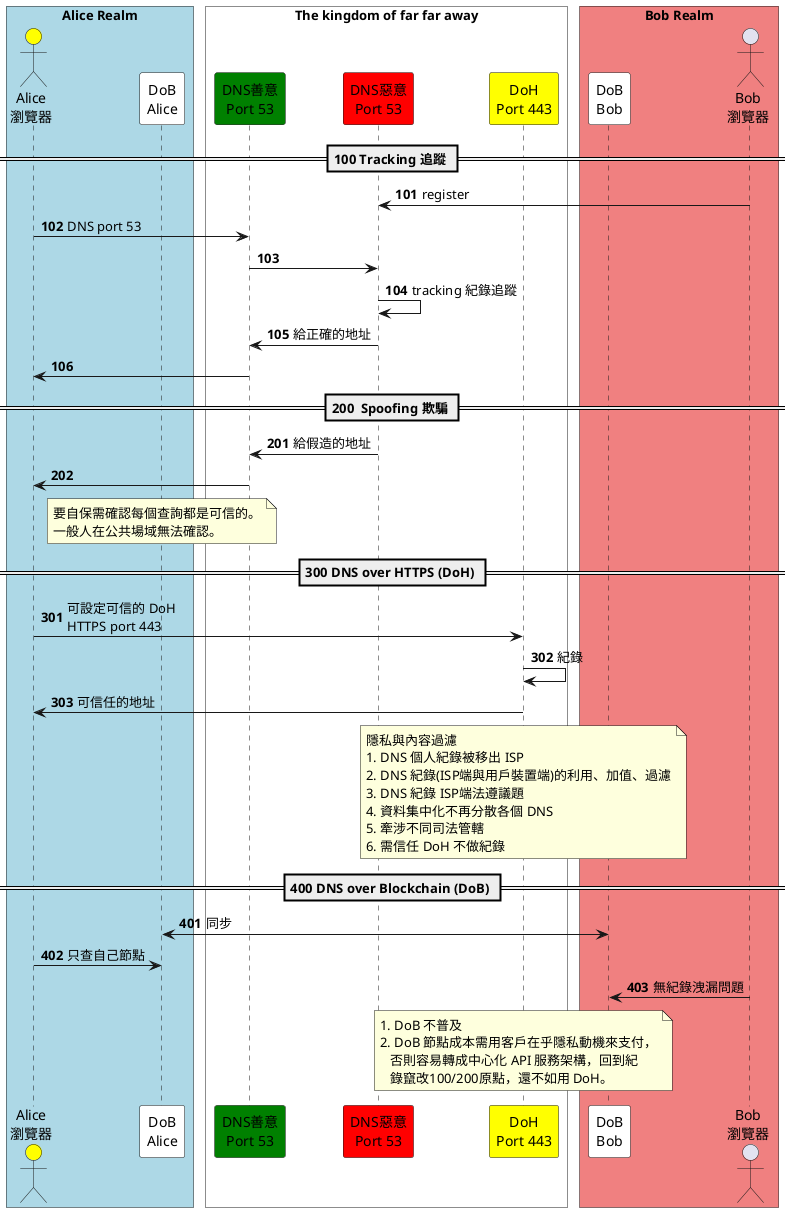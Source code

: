 ' A cartoon intro to DNS over HTTPS
' https://hacks.mozilla.org/2018/05/a-cartoon-intro-to-dns-over-https/
@startuml
skinparam ParticipantPadding 5
skinparam BoxPadding 5
box "Alice Realm" #LightBlue
  actor "Alice\n瀏覽器" as Alice #yellow
  participant "DoB\nAlice" as ADOB #white
end box
box "The kingdom of far far away" #white
  participant "DNS善意\nPort 53" as GDNS #green
  participant "DNS惡意\nPort 53" as BDNS #red
  participant "DoH\nPort 443" as DOH #yellow
end box
box "Bob Realm" #LightCoral
  participant "DoB\nBob" as BDOB #white
  actor "Bob\n瀏覽器" as Bob
end box
== 100 Tracking 追蹤 ==
autonumber 101
Bob -> BDNS : register
Alice -> GDNS : DNS port 53
GDNS -> BDNS
BDNS -> BDNS : tracking 紀錄追蹤
BDNS -> GDNS : 給正確的地址
GDNS -> Alice
== 200  Spoofing 欺騙 ==
autonumber 201
BDNS -> GDNS : 給假造的地址
GDNS -> Alice
note over ADOB
要自保需確認每個查詢都是可信的。
一般人在公共場域無法確認。
end note
== 300 DNS over HTTPS (DoH) ==
autonumber 301
Alice -> DOH : 可設定可信的 DoH\nHTTPS port 443
DOH -> DOH : 紀錄
DOH -> Alice : 可信任的地址
note over DOH
隱私與內容過濾
1. DNS 個人紀錄被移出 ISP
2. DNS 紀錄(ISP端與用戶裝置端)的利用、加值、過濾
3. DNS 紀錄 ISP端法遵議題
4. 資料集中化不再分散各個 DNS
5. 牽涉不同司法管轄
6. 需信任 DoH 不做紀錄
end note
== 400 DNS over Blockchain (DoB) ==
autonumber 401
ADOB <-> BDOB: 同步
Alice -> ADOB: 只查自己節點
Bob -> BDOB: 無紀錄洩漏問題
note over DOH
1. DoB 不普及
2. DoB 節點成本需用客戶在乎隱私動機來支付，
   否則容易轉成中心化 API 服務架構，回到紀
   錄竄改100/200原點，還不如用 DoH。
end note
@enduml